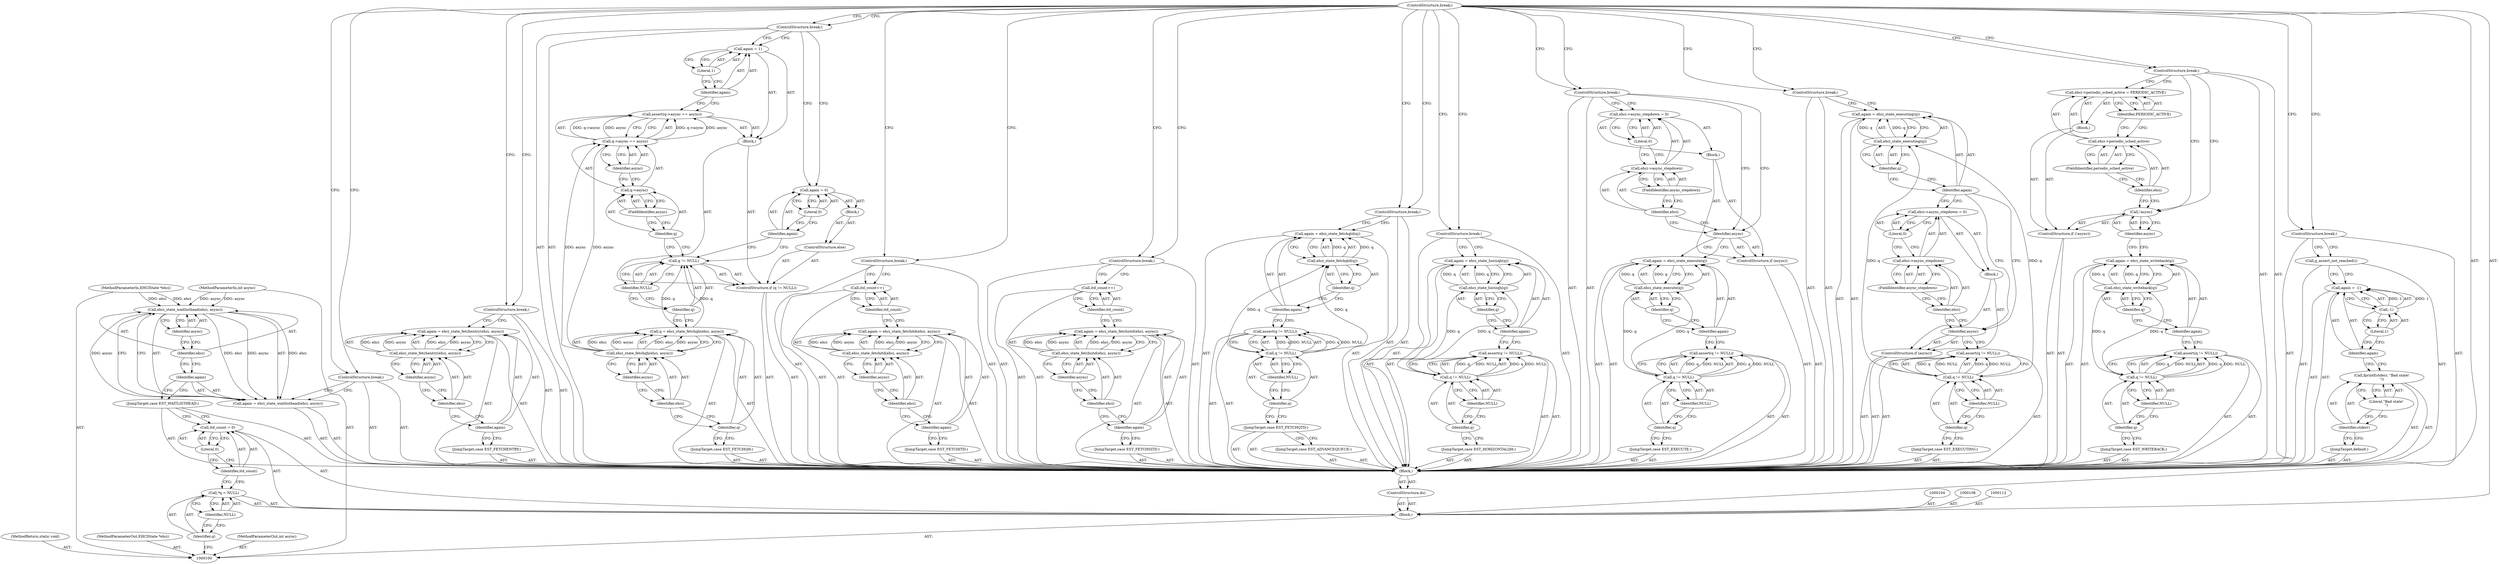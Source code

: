 digraph "0_qemu_1ae3f2f178087711f9591350abad133525ba93f2" {
"1000260" [label="(MethodReturn,static void)"];
"1000101" [label="(MethodParameterIn,EHCIState *ehci)"];
"1000358" [label="(MethodParameterOut,EHCIState *ehci)"];
"1000102" [label="(MethodParameterIn,int async)"];
"1000359" [label="(MethodParameterOut,int async)"];
"1000121" [label="(ControlStructure,break;)"];
"1000122" [label="(JumpTarget,case EST_FETCHENTRY:)"];
"1000123" [label="(Call,again = ehci_state_fetchentry(ehci, async))"];
"1000124" [label="(Identifier,again)"];
"1000125" [label="(Call,ehci_state_fetchentry(ehci, async))"];
"1000126" [label="(Identifier,ehci)"];
"1000127" [label="(Identifier,async)"];
"1000128" [label="(ControlStructure,break;)"];
"1000129" [label="(JumpTarget,case EST_FETCHQH:)"];
"1000130" [label="(Call,q = ehci_state_fetchqh(ehci, async))"];
"1000131" [label="(Identifier,q)"];
"1000132" [label="(Call,ehci_state_fetchqh(ehci, async))"];
"1000133" [label="(Identifier,ehci)"];
"1000134" [label="(Identifier,async)"];
"1000135" [label="(ControlStructure,if (q != NULL))"];
"1000136" [label="(Call,q != NULL)"];
"1000137" [label="(Identifier,q)"];
"1000138" [label="(Identifier,NULL)"];
"1000139" [label="(Block,)"];
"1000140" [label="(Call,assert(q->async == async))"];
"1000141" [label="(Call,q->async == async)"];
"1000142" [label="(Call,q->async)"];
"1000143" [label="(Identifier,q)"];
"1000144" [label="(FieldIdentifier,async)"];
"1000145" [label="(Identifier,async)"];
"1000103" [label="(Block,)"];
"1000146" [label="(Call,again = 1)"];
"1000147" [label="(Identifier,again)"];
"1000148" [label="(Literal,1)"];
"1000149" [label="(ControlStructure,else)"];
"1000150" [label="(Block,)"];
"1000151" [label="(Call,again = 0)"];
"1000152" [label="(Identifier,again)"];
"1000153" [label="(Literal,0)"];
"1000154" [label="(ControlStructure,break;)"];
"1000155" [label="(JumpTarget,case EST_FETCHITD:)"];
"1000156" [label="(Call,again = ehci_state_fetchitd(ehci, async))"];
"1000157" [label="(Identifier,again)"];
"1000158" [label="(Call,ehci_state_fetchitd(ehci, async))"];
"1000159" [label="(Identifier,ehci)"];
"1000160" [label="(Identifier,async)"];
"1000161" [label="(Call,itd_count++)"];
"1000162" [label="(Identifier,itd_count)"];
"1000105" [label="(Call,*q = NULL)"];
"1000106" [label="(Identifier,q)"];
"1000107" [label="(Identifier,NULL)"];
"1000163" [label="(ControlStructure,break;)"];
"1000164" [label="(JumpTarget,case EST_FETCHSITD:)"];
"1000165" [label="(Call,again = ehci_state_fetchsitd(ehci, async))"];
"1000166" [label="(Identifier,again)"];
"1000167" [label="(Call,ehci_state_fetchsitd(ehci, async))"];
"1000168" [label="(Identifier,ehci)"];
"1000169" [label="(Identifier,async)"];
"1000170" [label="(Call,itd_count++)"];
"1000171" [label="(Identifier,itd_count)"];
"1000172" [label="(ControlStructure,break;)"];
"1000173" [label="(JumpTarget,case EST_ADVANCEQUEUE:)"];
"1000174" [label="(JumpTarget,case EST_FETCHQTD:)"];
"1000111" [label="(Literal,0)"];
"1000109" [label="(Call,itd_count = 0)"];
"1000110" [label="(Identifier,itd_count)"];
"1000175" [label="(Call,assert(q != NULL))"];
"1000176" [label="(Call,q != NULL)"];
"1000177" [label="(Identifier,q)"];
"1000178" [label="(Identifier,NULL)"];
"1000179" [label="(Call,again = ehci_state_fetchqtd(q))"];
"1000180" [label="(Identifier,again)"];
"1000181" [label="(Call,ehci_state_fetchqtd(q))"];
"1000182" [label="(Identifier,q)"];
"1000183" [label="(ControlStructure,break;)"];
"1000184" [label="(JumpTarget,case EST_HORIZONTALQH:)"];
"1000185" [label="(Call,assert(q != NULL))"];
"1000186" [label="(Call,q != NULL)"];
"1000187" [label="(Identifier,q)"];
"1000188" [label="(Identifier,NULL)"];
"1000189" [label="(Call,again = ehci_state_horizqh(q))"];
"1000190" [label="(Identifier,again)"];
"1000191" [label="(Call,ehci_state_horizqh(q))"];
"1000192" [label="(Identifier,q)"];
"1000193" [label="(ControlStructure,break;)"];
"1000194" [label="(JumpTarget,case EST_EXECUTE:)"];
"1000195" [label="(Call,assert(q != NULL))"];
"1000196" [label="(Call,q != NULL)"];
"1000197" [label="(Identifier,q)"];
"1000198" [label="(Identifier,NULL)"];
"1000199" [label="(Call,again = ehci_state_execute(q))"];
"1000200" [label="(Identifier,again)"];
"1000201" [label="(Call,ehci_state_execute(q))"];
"1000202" [label="(Identifier,q)"];
"1000203" [label="(ControlStructure,if (async))"];
"1000204" [label="(Identifier,async)"];
"1000205" [label="(Block,)"];
"1000206" [label="(Call,ehci->async_stepdown = 0)"];
"1000207" [label="(Call,ehci->async_stepdown)"];
"1000208" [label="(Identifier,ehci)"];
"1000209" [label="(FieldIdentifier,async_stepdown)"];
"1000210" [label="(Literal,0)"];
"1000211" [label="(ControlStructure,break;)"];
"1000212" [label="(JumpTarget,case EST_EXECUTING:)"];
"1000213" [label="(Call,assert(q != NULL))"];
"1000214" [label="(Call,q != NULL)"];
"1000215" [label="(Identifier,q)"];
"1000216" [label="(Identifier,NULL)"];
"1000217" [label="(ControlStructure,if (async))"];
"1000218" [label="(Identifier,async)"];
"1000219" [label="(Block,)"];
"1000220" [label="(Call,ehci->async_stepdown = 0)"];
"1000221" [label="(Call,ehci->async_stepdown)"];
"1000222" [label="(Identifier,ehci)"];
"1000223" [label="(FieldIdentifier,async_stepdown)"];
"1000224" [label="(Literal,0)"];
"1000225" [label="(Call,again = ehci_state_executing(q))"];
"1000226" [label="(Identifier,again)"];
"1000227" [label="(Call,ehci_state_executing(q))"];
"1000228" [label="(Identifier,q)"];
"1000229" [label="(ControlStructure,break;)"];
"1000230" [label="(JumpTarget,case EST_WRITEBACK:)"];
"1000231" [label="(Call,assert(q != NULL))"];
"1000232" [label="(Call,q != NULL)"];
"1000233" [label="(Identifier,q)"];
"1000234" [label="(Identifier,NULL)"];
"1000235" [label="(Call,again = ehci_state_writeback(q))"];
"1000236" [label="(Identifier,again)"];
"1000237" [label="(Call,ehci_state_writeback(q))"];
"1000238" [label="(Identifier,q)"];
"1000239" [label="(ControlStructure,if (!async))"];
"1000240" [label="(Call,!async)"];
"1000241" [label="(Identifier,async)"];
"1000242" [label="(Block,)"];
"1000243" [label="(Call,ehci->periodic_sched_active = PERIODIC_ACTIVE)"];
"1000244" [label="(Call,ehci->periodic_sched_active)"];
"1000245" [label="(Identifier,ehci)"];
"1000246" [label="(FieldIdentifier,periodic_sched_active)"];
"1000247" [label="(Identifier,PERIODIC_ACTIVE)"];
"1000113" [label="(ControlStructure,do)"];
"1000114" [label="(Block,)"];
"1000248" [label="(ControlStructure,break;)"];
"1000249" [label="(JumpTarget,default:)"];
"1000250" [label="(Call,fprintf(stderr, \"Bad state!\n\"))"];
"1000251" [label="(Identifier,stderr)"];
"1000252" [label="(Literal,\"Bad state!\n\")"];
"1000253" [label="(Call,again = -1)"];
"1000254" [label="(Identifier,again)"];
"1000255" [label="(Call,-1)"];
"1000256" [label="(Literal,1)"];
"1000257" [label="(Call,g_assert_not_reached())"];
"1000258" [label="(ControlStructure,break;)"];
"1000115" [label="(JumpTarget,case EST_WAITLISTHEAD:)"];
"1000259" [label="(ControlStructure,break;)"];
"1000116" [label="(Call,again = ehci_state_waitlisthead(ehci, async))"];
"1000117" [label="(Identifier,again)"];
"1000118" [label="(Call,ehci_state_waitlisthead(ehci, async))"];
"1000119" [label="(Identifier,ehci)"];
"1000120" [label="(Identifier,async)"];
"1000260" -> "1000100"  [label="AST: "];
"1000101" -> "1000100"  [label="AST: "];
"1000101" -> "1000118"  [label="DDG: ehci"];
"1000358" -> "1000100"  [label="AST: "];
"1000102" -> "1000100"  [label="AST: "];
"1000102" -> "1000118"  [label="DDG: async"];
"1000359" -> "1000100"  [label="AST: "];
"1000121" -> "1000114"  [label="AST: "];
"1000121" -> "1000116"  [label="CFG: "];
"1000259" -> "1000121"  [label="CFG: "];
"1000122" -> "1000114"  [label="AST: "];
"1000124" -> "1000122"  [label="CFG: "];
"1000123" -> "1000114"  [label="AST: "];
"1000123" -> "1000125"  [label="CFG: "];
"1000124" -> "1000123"  [label="AST: "];
"1000125" -> "1000123"  [label="AST: "];
"1000128" -> "1000123"  [label="CFG: "];
"1000125" -> "1000123"  [label="DDG: ehci"];
"1000125" -> "1000123"  [label="DDG: async"];
"1000124" -> "1000123"  [label="AST: "];
"1000124" -> "1000122"  [label="CFG: "];
"1000126" -> "1000124"  [label="CFG: "];
"1000125" -> "1000123"  [label="AST: "];
"1000125" -> "1000127"  [label="CFG: "];
"1000126" -> "1000125"  [label="AST: "];
"1000127" -> "1000125"  [label="AST: "];
"1000123" -> "1000125"  [label="CFG: "];
"1000125" -> "1000123"  [label="DDG: ehci"];
"1000125" -> "1000123"  [label="DDG: async"];
"1000126" -> "1000125"  [label="AST: "];
"1000126" -> "1000124"  [label="CFG: "];
"1000127" -> "1000126"  [label="CFG: "];
"1000127" -> "1000125"  [label="AST: "];
"1000127" -> "1000126"  [label="CFG: "];
"1000125" -> "1000127"  [label="CFG: "];
"1000128" -> "1000114"  [label="AST: "];
"1000128" -> "1000123"  [label="CFG: "];
"1000259" -> "1000128"  [label="CFG: "];
"1000129" -> "1000114"  [label="AST: "];
"1000131" -> "1000129"  [label="CFG: "];
"1000130" -> "1000114"  [label="AST: "];
"1000130" -> "1000132"  [label="CFG: "];
"1000131" -> "1000130"  [label="AST: "];
"1000132" -> "1000130"  [label="AST: "];
"1000137" -> "1000130"  [label="CFG: "];
"1000132" -> "1000130"  [label="DDG: ehci"];
"1000132" -> "1000130"  [label="DDG: async"];
"1000130" -> "1000136"  [label="DDG: q"];
"1000131" -> "1000130"  [label="AST: "];
"1000131" -> "1000129"  [label="CFG: "];
"1000133" -> "1000131"  [label="CFG: "];
"1000132" -> "1000130"  [label="AST: "];
"1000132" -> "1000134"  [label="CFG: "];
"1000133" -> "1000132"  [label="AST: "];
"1000134" -> "1000132"  [label="AST: "];
"1000130" -> "1000132"  [label="CFG: "];
"1000132" -> "1000130"  [label="DDG: ehci"];
"1000132" -> "1000130"  [label="DDG: async"];
"1000132" -> "1000141"  [label="DDG: async"];
"1000133" -> "1000132"  [label="AST: "];
"1000133" -> "1000131"  [label="CFG: "];
"1000134" -> "1000133"  [label="CFG: "];
"1000134" -> "1000132"  [label="AST: "];
"1000134" -> "1000133"  [label="CFG: "];
"1000132" -> "1000134"  [label="CFG: "];
"1000135" -> "1000114"  [label="AST: "];
"1000136" -> "1000135"  [label="AST: "];
"1000139" -> "1000135"  [label="AST: "];
"1000149" -> "1000135"  [label="AST: "];
"1000136" -> "1000135"  [label="AST: "];
"1000136" -> "1000138"  [label="CFG: "];
"1000137" -> "1000136"  [label="AST: "];
"1000138" -> "1000136"  [label="AST: "];
"1000143" -> "1000136"  [label="CFG: "];
"1000152" -> "1000136"  [label="CFG: "];
"1000130" -> "1000136"  [label="DDG: q"];
"1000137" -> "1000136"  [label="AST: "];
"1000137" -> "1000130"  [label="CFG: "];
"1000138" -> "1000137"  [label="CFG: "];
"1000138" -> "1000136"  [label="AST: "];
"1000138" -> "1000137"  [label="CFG: "];
"1000136" -> "1000138"  [label="CFG: "];
"1000139" -> "1000135"  [label="AST: "];
"1000140" -> "1000139"  [label="AST: "];
"1000146" -> "1000139"  [label="AST: "];
"1000140" -> "1000139"  [label="AST: "];
"1000140" -> "1000141"  [label="CFG: "];
"1000141" -> "1000140"  [label="AST: "];
"1000147" -> "1000140"  [label="CFG: "];
"1000141" -> "1000140"  [label="DDG: q->async"];
"1000141" -> "1000140"  [label="DDG: async"];
"1000141" -> "1000140"  [label="AST: "];
"1000141" -> "1000145"  [label="CFG: "];
"1000142" -> "1000141"  [label="AST: "];
"1000145" -> "1000141"  [label="AST: "];
"1000140" -> "1000141"  [label="CFG: "];
"1000141" -> "1000140"  [label="DDG: q->async"];
"1000141" -> "1000140"  [label="DDG: async"];
"1000132" -> "1000141"  [label="DDG: async"];
"1000142" -> "1000141"  [label="AST: "];
"1000142" -> "1000144"  [label="CFG: "];
"1000143" -> "1000142"  [label="AST: "];
"1000144" -> "1000142"  [label="AST: "];
"1000145" -> "1000142"  [label="CFG: "];
"1000143" -> "1000142"  [label="AST: "];
"1000143" -> "1000136"  [label="CFG: "];
"1000144" -> "1000143"  [label="CFG: "];
"1000144" -> "1000142"  [label="AST: "];
"1000144" -> "1000143"  [label="CFG: "];
"1000142" -> "1000144"  [label="CFG: "];
"1000145" -> "1000141"  [label="AST: "];
"1000145" -> "1000142"  [label="CFG: "];
"1000141" -> "1000145"  [label="CFG: "];
"1000103" -> "1000100"  [label="AST: "];
"1000104" -> "1000103"  [label="AST: "];
"1000105" -> "1000103"  [label="AST: "];
"1000108" -> "1000103"  [label="AST: "];
"1000109" -> "1000103"  [label="AST: "];
"1000112" -> "1000103"  [label="AST: "];
"1000113" -> "1000103"  [label="AST: "];
"1000259" -> "1000103"  [label="AST: "];
"1000146" -> "1000139"  [label="AST: "];
"1000146" -> "1000148"  [label="CFG: "];
"1000147" -> "1000146"  [label="AST: "];
"1000148" -> "1000146"  [label="AST: "];
"1000154" -> "1000146"  [label="CFG: "];
"1000147" -> "1000146"  [label="AST: "];
"1000147" -> "1000140"  [label="CFG: "];
"1000148" -> "1000147"  [label="CFG: "];
"1000148" -> "1000146"  [label="AST: "];
"1000148" -> "1000147"  [label="CFG: "];
"1000146" -> "1000148"  [label="CFG: "];
"1000149" -> "1000135"  [label="AST: "];
"1000150" -> "1000149"  [label="AST: "];
"1000150" -> "1000149"  [label="AST: "];
"1000151" -> "1000150"  [label="AST: "];
"1000151" -> "1000150"  [label="AST: "];
"1000151" -> "1000153"  [label="CFG: "];
"1000152" -> "1000151"  [label="AST: "];
"1000153" -> "1000151"  [label="AST: "];
"1000154" -> "1000151"  [label="CFG: "];
"1000152" -> "1000151"  [label="AST: "];
"1000152" -> "1000136"  [label="CFG: "];
"1000153" -> "1000152"  [label="CFG: "];
"1000153" -> "1000151"  [label="AST: "];
"1000153" -> "1000152"  [label="CFG: "];
"1000151" -> "1000153"  [label="CFG: "];
"1000154" -> "1000114"  [label="AST: "];
"1000154" -> "1000146"  [label="CFG: "];
"1000154" -> "1000151"  [label="CFG: "];
"1000259" -> "1000154"  [label="CFG: "];
"1000155" -> "1000114"  [label="AST: "];
"1000157" -> "1000155"  [label="CFG: "];
"1000156" -> "1000114"  [label="AST: "];
"1000156" -> "1000158"  [label="CFG: "];
"1000157" -> "1000156"  [label="AST: "];
"1000158" -> "1000156"  [label="AST: "];
"1000162" -> "1000156"  [label="CFG: "];
"1000158" -> "1000156"  [label="DDG: ehci"];
"1000158" -> "1000156"  [label="DDG: async"];
"1000157" -> "1000156"  [label="AST: "];
"1000157" -> "1000155"  [label="CFG: "];
"1000159" -> "1000157"  [label="CFG: "];
"1000158" -> "1000156"  [label="AST: "];
"1000158" -> "1000160"  [label="CFG: "];
"1000159" -> "1000158"  [label="AST: "];
"1000160" -> "1000158"  [label="AST: "];
"1000156" -> "1000158"  [label="CFG: "];
"1000158" -> "1000156"  [label="DDG: ehci"];
"1000158" -> "1000156"  [label="DDG: async"];
"1000159" -> "1000158"  [label="AST: "];
"1000159" -> "1000157"  [label="CFG: "];
"1000160" -> "1000159"  [label="CFG: "];
"1000160" -> "1000158"  [label="AST: "];
"1000160" -> "1000159"  [label="CFG: "];
"1000158" -> "1000160"  [label="CFG: "];
"1000161" -> "1000114"  [label="AST: "];
"1000161" -> "1000162"  [label="CFG: "];
"1000162" -> "1000161"  [label="AST: "];
"1000163" -> "1000161"  [label="CFG: "];
"1000162" -> "1000161"  [label="AST: "];
"1000162" -> "1000156"  [label="CFG: "];
"1000161" -> "1000162"  [label="CFG: "];
"1000105" -> "1000103"  [label="AST: "];
"1000105" -> "1000107"  [label="CFG: "];
"1000106" -> "1000105"  [label="AST: "];
"1000107" -> "1000105"  [label="AST: "];
"1000110" -> "1000105"  [label="CFG: "];
"1000106" -> "1000105"  [label="AST: "];
"1000106" -> "1000100"  [label="CFG: "];
"1000107" -> "1000106"  [label="CFG: "];
"1000107" -> "1000105"  [label="AST: "];
"1000107" -> "1000106"  [label="CFG: "];
"1000105" -> "1000107"  [label="CFG: "];
"1000163" -> "1000114"  [label="AST: "];
"1000163" -> "1000161"  [label="CFG: "];
"1000259" -> "1000163"  [label="CFG: "];
"1000164" -> "1000114"  [label="AST: "];
"1000166" -> "1000164"  [label="CFG: "];
"1000165" -> "1000114"  [label="AST: "];
"1000165" -> "1000167"  [label="CFG: "];
"1000166" -> "1000165"  [label="AST: "];
"1000167" -> "1000165"  [label="AST: "];
"1000171" -> "1000165"  [label="CFG: "];
"1000167" -> "1000165"  [label="DDG: ehci"];
"1000167" -> "1000165"  [label="DDG: async"];
"1000166" -> "1000165"  [label="AST: "];
"1000166" -> "1000164"  [label="CFG: "];
"1000168" -> "1000166"  [label="CFG: "];
"1000167" -> "1000165"  [label="AST: "];
"1000167" -> "1000169"  [label="CFG: "];
"1000168" -> "1000167"  [label="AST: "];
"1000169" -> "1000167"  [label="AST: "];
"1000165" -> "1000167"  [label="CFG: "];
"1000167" -> "1000165"  [label="DDG: ehci"];
"1000167" -> "1000165"  [label="DDG: async"];
"1000168" -> "1000167"  [label="AST: "];
"1000168" -> "1000166"  [label="CFG: "];
"1000169" -> "1000168"  [label="CFG: "];
"1000169" -> "1000167"  [label="AST: "];
"1000169" -> "1000168"  [label="CFG: "];
"1000167" -> "1000169"  [label="CFG: "];
"1000170" -> "1000114"  [label="AST: "];
"1000170" -> "1000171"  [label="CFG: "];
"1000171" -> "1000170"  [label="AST: "];
"1000172" -> "1000170"  [label="CFG: "];
"1000171" -> "1000170"  [label="AST: "];
"1000171" -> "1000165"  [label="CFG: "];
"1000170" -> "1000171"  [label="CFG: "];
"1000172" -> "1000114"  [label="AST: "];
"1000172" -> "1000170"  [label="CFG: "];
"1000259" -> "1000172"  [label="CFG: "];
"1000173" -> "1000114"  [label="AST: "];
"1000174" -> "1000173"  [label="CFG: "];
"1000174" -> "1000114"  [label="AST: "];
"1000174" -> "1000173"  [label="CFG: "];
"1000177" -> "1000174"  [label="CFG: "];
"1000111" -> "1000109"  [label="AST: "];
"1000111" -> "1000110"  [label="CFG: "];
"1000109" -> "1000111"  [label="CFG: "];
"1000109" -> "1000103"  [label="AST: "];
"1000109" -> "1000111"  [label="CFG: "];
"1000110" -> "1000109"  [label="AST: "];
"1000111" -> "1000109"  [label="AST: "];
"1000115" -> "1000109"  [label="CFG: "];
"1000110" -> "1000109"  [label="AST: "];
"1000110" -> "1000105"  [label="CFG: "];
"1000111" -> "1000110"  [label="CFG: "];
"1000175" -> "1000114"  [label="AST: "];
"1000175" -> "1000176"  [label="CFG: "];
"1000176" -> "1000175"  [label="AST: "];
"1000180" -> "1000175"  [label="CFG: "];
"1000176" -> "1000175"  [label="DDG: q"];
"1000176" -> "1000175"  [label="DDG: NULL"];
"1000176" -> "1000175"  [label="AST: "];
"1000176" -> "1000178"  [label="CFG: "];
"1000177" -> "1000176"  [label="AST: "];
"1000178" -> "1000176"  [label="AST: "];
"1000175" -> "1000176"  [label="CFG: "];
"1000176" -> "1000175"  [label="DDG: q"];
"1000176" -> "1000175"  [label="DDG: NULL"];
"1000176" -> "1000181"  [label="DDG: q"];
"1000177" -> "1000176"  [label="AST: "];
"1000177" -> "1000174"  [label="CFG: "];
"1000178" -> "1000177"  [label="CFG: "];
"1000178" -> "1000176"  [label="AST: "];
"1000178" -> "1000177"  [label="CFG: "];
"1000176" -> "1000178"  [label="CFG: "];
"1000179" -> "1000114"  [label="AST: "];
"1000179" -> "1000181"  [label="CFG: "];
"1000180" -> "1000179"  [label="AST: "];
"1000181" -> "1000179"  [label="AST: "];
"1000183" -> "1000179"  [label="CFG: "];
"1000181" -> "1000179"  [label="DDG: q"];
"1000180" -> "1000179"  [label="AST: "];
"1000180" -> "1000175"  [label="CFG: "];
"1000182" -> "1000180"  [label="CFG: "];
"1000181" -> "1000179"  [label="AST: "];
"1000181" -> "1000182"  [label="CFG: "];
"1000182" -> "1000181"  [label="AST: "];
"1000179" -> "1000181"  [label="CFG: "];
"1000181" -> "1000179"  [label="DDG: q"];
"1000176" -> "1000181"  [label="DDG: q"];
"1000182" -> "1000181"  [label="AST: "];
"1000182" -> "1000180"  [label="CFG: "];
"1000181" -> "1000182"  [label="CFG: "];
"1000183" -> "1000114"  [label="AST: "];
"1000183" -> "1000179"  [label="CFG: "];
"1000259" -> "1000183"  [label="CFG: "];
"1000184" -> "1000114"  [label="AST: "];
"1000187" -> "1000184"  [label="CFG: "];
"1000185" -> "1000114"  [label="AST: "];
"1000185" -> "1000186"  [label="CFG: "];
"1000186" -> "1000185"  [label="AST: "];
"1000190" -> "1000185"  [label="CFG: "];
"1000186" -> "1000185"  [label="DDG: q"];
"1000186" -> "1000185"  [label="DDG: NULL"];
"1000186" -> "1000185"  [label="AST: "];
"1000186" -> "1000188"  [label="CFG: "];
"1000187" -> "1000186"  [label="AST: "];
"1000188" -> "1000186"  [label="AST: "];
"1000185" -> "1000186"  [label="CFG: "];
"1000186" -> "1000185"  [label="DDG: q"];
"1000186" -> "1000185"  [label="DDG: NULL"];
"1000186" -> "1000191"  [label="DDG: q"];
"1000187" -> "1000186"  [label="AST: "];
"1000187" -> "1000184"  [label="CFG: "];
"1000188" -> "1000187"  [label="CFG: "];
"1000188" -> "1000186"  [label="AST: "];
"1000188" -> "1000187"  [label="CFG: "];
"1000186" -> "1000188"  [label="CFG: "];
"1000189" -> "1000114"  [label="AST: "];
"1000189" -> "1000191"  [label="CFG: "];
"1000190" -> "1000189"  [label="AST: "];
"1000191" -> "1000189"  [label="AST: "];
"1000193" -> "1000189"  [label="CFG: "];
"1000191" -> "1000189"  [label="DDG: q"];
"1000190" -> "1000189"  [label="AST: "];
"1000190" -> "1000185"  [label="CFG: "];
"1000192" -> "1000190"  [label="CFG: "];
"1000191" -> "1000189"  [label="AST: "];
"1000191" -> "1000192"  [label="CFG: "];
"1000192" -> "1000191"  [label="AST: "];
"1000189" -> "1000191"  [label="CFG: "];
"1000191" -> "1000189"  [label="DDG: q"];
"1000186" -> "1000191"  [label="DDG: q"];
"1000192" -> "1000191"  [label="AST: "];
"1000192" -> "1000190"  [label="CFG: "];
"1000191" -> "1000192"  [label="CFG: "];
"1000193" -> "1000114"  [label="AST: "];
"1000193" -> "1000189"  [label="CFG: "];
"1000259" -> "1000193"  [label="CFG: "];
"1000194" -> "1000114"  [label="AST: "];
"1000197" -> "1000194"  [label="CFG: "];
"1000195" -> "1000114"  [label="AST: "];
"1000195" -> "1000196"  [label="CFG: "];
"1000196" -> "1000195"  [label="AST: "];
"1000200" -> "1000195"  [label="CFG: "];
"1000196" -> "1000195"  [label="DDG: q"];
"1000196" -> "1000195"  [label="DDG: NULL"];
"1000196" -> "1000195"  [label="AST: "];
"1000196" -> "1000198"  [label="CFG: "];
"1000197" -> "1000196"  [label="AST: "];
"1000198" -> "1000196"  [label="AST: "];
"1000195" -> "1000196"  [label="CFG: "];
"1000196" -> "1000195"  [label="DDG: q"];
"1000196" -> "1000195"  [label="DDG: NULL"];
"1000196" -> "1000201"  [label="DDG: q"];
"1000197" -> "1000196"  [label="AST: "];
"1000197" -> "1000194"  [label="CFG: "];
"1000198" -> "1000197"  [label="CFG: "];
"1000198" -> "1000196"  [label="AST: "];
"1000198" -> "1000197"  [label="CFG: "];
"1000196" -> "1000198"  [label="CFG: "];
"1000199" -> "1000114"  [label="AST: "];
"1000199" -> "1000201"  [label="CFG: "];
"1000200" -> "1000199"  [label="AST: "];
"1000201" -> "1000199"  [label="AST: "];
"1000204" -> "1000199"  [label="CFG: "];
"1000201" -> "1000199"  [label="DDG: q"];
"1000200" -> "1000199"  [label="AST: "];
"1000200" -> "1000195"  [label="CFG: "];
"1000202" -> "1000200"  [label="CFG: "];
"1000201" -> "1000199"  [label="AST: "];
"1000201" -> "1000202"  [label="CFG: "];
"1000202" -> "1000201"  [label="AST: "];
"1000199" -> "1000201"  [label="CFG: "];
"1000201" -> "1000199"  [label="DDG: q"];
"1000196" -> "1000201"  [label="DDG: q"];
"1000202" -> "1000201"  [label="AST: "];
"1000202" -> "1000200"  [label="CFG: "];
"1000201" -> "1000202"  [label="CFG: "];
"1000203" -> "1000114"  [label="AST: "];
"1000204" -> "1000203"  [label="AST: "];
"1000205" -> "1000203"  [label="AST: "];
"1000204" -> "1000203"  [label="AST: "];
"1000204" -> "1000199"  [label="CFG: "];
"1000208" -> "1000204"  [label="CFG: "];
"1000211" -> "1000204"  [label="CFG: "];
"1000205" -> "1000203"  [label="AST: "];
"1000206" -> "1000205"  [label="AST: "];
"1000206" -> "1000205"  [label="AST: "];
"1000206" -> "1000210"  [label="CFG: "];
"1000207" -> "1000206"  [label="AST: "];
"1000210" -> "1000206"  [label="AST: "];
"1000211" -> "1000206"  [label="CFG: "];
"1000207" -> "1000206"  [label="AST: "];
"1000207" -> "1000209"  [label="CFG: "];
"1000208" -> "1000207"  [label="AST: "];
"1000209" -> "1000207"  [label="AST: "];
"1000210" -> "1000207"  [label="CFG: "];
"1000208" -> "1000207"  [label="AST: "];
"1000208" -> "1000204"  [label="CFG: "];
"1000209" -> "1000208"  [label="CFG: "];
"1000209" -> "1000207"  [label="AST: "];
"1000209" -> "1000208"  [label="CFG: "];
"1000207" -> "1000209"  [label="CFG: "];
"1000210" -> "1000206"  [label="AST: "];
"1000210" -> "1000207"  [label="CFG: "];
"1000206" -> "1000210"  [label="CFG: "];
"1000211" -> "1000114"  [label="AST: "];
"1000211" -> "1000206"  [label="CFG: "];
"1000211" -> "1000204"  [label="CFG: "];
"1000259" -> "1000211"  [label="CFG: "];
"1000212" -> "1000114"  [label="AST: "];
"1000215" -> "1000212"  [label="CFG: "];
"1000213" -> "1000114"  [label="AST: "];
"1000213" -> "1000214"  [label="CFG: "];
"1000214" -> "1000213"  [label="AST: "];
"1000218" -> "1000213"  [label="CFG: "];
"1000214" -> "1000213"  [label="DDG: q"];
"1000214" -> "1000213"  [label="DDG: NULL"];
"1000214" -> "1000213"  [label="AST: "];
"1000214" -> "1000216"  [label="CFG: "];
"1000215" -> "1000214"  [label="AST: "];
"1000216" -> "1000214"  [label="AST: "];
"1000213" -> "1000214"  [label="CFG: "];
"1000214" -> "1000213"  [label="DDG: q"];
"1000214" -> "1000213"  [label="DDG: NULL"];
"1000214" -> "1000227"  [label="DDG: q"];
"1000215" -> "1000214"  [label="AST: "];
"1000215" -> "1000212"  [label="CFG: "];
"1000216" -> "1000215"  [label="CFG: "];
"1000216" -> "1000214"  [label="AST: "];
"1000216" -> "1000215"  [label="CFG: "];
"1000214" -> "1000216"  [label="CFG: "];
"1000217" -> "1000114"  [label="AST: "];
"1000218" -> "1000217"  [label="AST: "];
"1000219" -> "1000217"  [label="AST: "];
"1000218" -> "1000217"  [label="AST: "];
"1000218" -> "1000213"  [label="CFG: "];
"1000222" -> "1000218"  [label="CFG: "];
"1000226" -> "1000218"  [label="CFG: "];
"1000219" -> "1000217"  [label="AST: "];
"1000220" -> "1000219"  [label="AST: "];
"1000220" -> "1000219"  [label="AST: "];
"1000220" -> "1000224"  [label="CFG: "];
"1000221" -> "1000220"  [label="AST: "];
"1000224" -> "1000220"  [label="AST: "];
"1000226" -> "1000220"  [label="CFG: "];
"1000221" -> "1000220"  [label="AST: "];
"1000221" -> "1000223"  [label="CFG: "];
"1000222" -> "1000221"  [label="AST: "];
"1000223" -> "1000221"  [label="AST: "];
"1000224" -> "1000221"  [label="CFG: "];
"1000222" -> "1000221"  [label="AST: "];
"1000222" -> "1000218"  [label="CFG: "];
"1000223" -> "1000222"  [label="CFG: "];
"1000223" -> "1000221"  [label="AST: "];
"1000223" -> "1000222"  [label="CFG: "];
"1000221" -> "1000223"  [label="CFG: "];
"1000224" -> "1000220"  [label="AST: "];
"1000224" -> "1000221"  [label="CFG: "];
"1000220" -> "1000224"  [label="CFG: "];
"1000225" -> "1000114"  [label="AST: "];
"1000225" -> "1000227"  [label="CFG: "];
"1000226" -> "1000225"  [label="AST: "];
"1000227" -> "1000225"  [label="AST: "];
"1000229" -> "1000225"  [label="CFG: "];
"1000227" -> "1000225"  [label="DDG: q"];
"1000226" -> "1000225"  [label="AST: "];
"1000226" -> "1000220"  [label="CFG: "];
"1000226" -> "1000218"  [label="CFG: "];
"1000228" -> "1000226"  [label="CFG: "];
"1000227" -> "1000225"  [label="AST: "];
"1000227" -> "1000228"  [label="CFG: "];
"1000228" -> "1000227"  [label="AST: "];
"1000225" -> "1000227"  [label="CFG: "];
"1000227" -> "1000225"  [label="DDG: q"];
"1000214" -> "1000227"  [label="DDG: q"];
"1000228" -> "1000227"  [label="AST: "];
"1000228" -> "1000226"  [label="CFG: "];
"1000227" -> "1000228"  [label="CFG: "];
"1000229" -> "1000114"  [label="AST: "];
"1000229" -> "1000225"  [label="CFG: "];
"1000259" -> "1000229"  [label="CFG: "];
"1000230" -> "1000114"  [label="AST: "];
"1000233" -> "1000230"  [label="CFG: "];
"1000231" -> "1000114"  [label="AST: "];
"1000231" -> "1000232"  [label="CFG: "];
"1000232" -> "1000231"  [label="AST: "];
"1000236" -> "1000231"  [label="CFG: "];
"1000232" -> "1000231"  [label="DDG: q"];
"1000232" -> "1000231"  [label="DDG: NULL"];
"1000232" -> "1000231"  [label="AST: "];
"1000232" -> "1000234"  [label="CFG: "];
"1000233" -> "1000232"  [label="AST: "];
"1000234" -> "1000232"  [label="AST: "];
"1000231" -> "1000232"  [label="CFG: "];
"1000232" -> "1000231"  [label="DDG: q"];
"1000232" -> "1000231"  [label="DDG: NULL"];
"1000232" -> "1000237"  [label="DDG: q"];
"1000233" -> "1000232"  [label="AST: "];
"1000233" -> "1000230"  [label="CFG: "];
"1000234" -> "1000233"  [label="CFG: "];
"1000234" -> "1000232"  [label="AST: "];
"1000234" -> "1000233"  [label="CFG: "];
"1000232" -> "1000234"  [label="CFG: "];
"1000235" -> "1000114"  [label="AST: "];
"1000235" -> "1000237"  [label="CFG: "];
"1000236" -> "1000235"  [label="AST: "];
"1000237" -> "1000235"  [label="AST: "];
"1000241" -> "1000235"  [label="CFG: "];
"1000237" -> "1000235"  [label="DDG: q"];
"1000236" -> "1000235"  [label="AST: "];
"1000236" -> "1000231"  [label="CFG: "];
"1000238" -> "1000236"  [label="CFG: "];
"1000237" -> "1000235"  [label="AST: "];
"1000237" -> "1000238"  [label="CFG: "];
"1000238" -> "1000237"  [label="AST: "];
"1000235" -> "1000237"  [label="CFG: "];
"1000237" -> "1000235"  [label="DDG: q"];
"1000232" -> "1000237"  [label="DDG: q"];
"1000238" -> "1000237"  [label="AST: "];
"1000238" -> "1000236"  [label="CFG: "];
"1000237" -> "1000238"  [label="CFG: "];
"1000239" -> "1000114"  [label="AST: "];
"1000240" -> "1000239"  [label="AST: "];
"1000242" -> "1000239"  [label="AST: "];
"1000240" -> "1000239"  [label="AST: "];
"1000240" -> "1000241"  [label="CFG: "];
"1000241" -> "1000240"  [label="AST: "];
"1000245" -> "1000240"  [label="CFG: "];
"1000248" -> "1000240"  [label="CFG: "];
"1000241" -> "1000240"  [label="AST: "];
"1000241" -> "1000235"  [label="CFG: "];
"1000240" -> "1000241"  [label="CFG: "];
"1000242" -> "1000239"  [label="AST: "];
"1000243" -> "1000242"  [label="AST: "];
"1000243" -> "1000242"  [label="AST: "];
"1000243" -> "1000247"  [label="CFG: "];
"1000244" -> "1000243"  [label="AST: "];
"1000247" -> "1000243"  [label="AST: "];
"1000248" -> "1000243"  [label="CFG: "];
"1000244" -> "1000243"  [label="AST: "];
"1000244" -> "1000246"  [label="CFG: "];
"1000245" -> "1000244"  [label="AST: "];
"1000246" -> "1000244"  [label="AST: "];
"1000247" -> "1000244"  [label="CFG: "];
"1000245" -> "1000244"  [label="AST: "];
"1000245" -> "1000240"  [label="CFG: "];
"1000246" -> "1000245"  [label="CFG: "];
"1000246" -> "1000244"  [label="AST: "];
"1000246" -> "1000245"  [label="CFG: "];
"1000244" -> "1000246"  [label="CFG: "];
"1000247" -> "1000243"  [label="AST: "];
"1000247" -> "1000244"  [label="CFG: "];
"1000243" -> "1000247"  [label="CFG: "];
"1000113" -> "1000103"  [label="AST: "];
"1000114" -> "1000113"  [label="AST: "];
"1000114" -> "1000113"  [label="AST: "];
"1000115" -> "1000114"  [label="AST: "];
"1000116" -> "1000114"  [label="AST: "];
"1000121" -> "1000114"  [label="AST: "];
"1000122" -> "1000114"  [label="AST: "];
"1000123" -> "1000114"  [label="AST: "];
"1000128" -> "1000114"  [label="AST: "];
"1000129" -> "1000114"  [label="AST: "];
"1000130" -> "1000114"  [label="AST: "];
"1000135" -> "1000114"  [label="AST: "];
"1000154" -> "1000114"  [label="AST: "];
"1000155" -> "1000114"  [label="AST: "];
"1000156" -> "1000114"  [label="AST: "];
"1000161" -> "1000114"  [label="AST: "];
"1000163" -> "1000114"  [label="AST: "];
"1000164" -> "1000114"  [label="AST: "];
"1000165" -> "1000114"  [label="AST: "];
"1000170" -> "1000114"  [label="AST: "];
"1000172" -> "1000114"  [label="AST: "];
"1000173" -> "1000114"  [label="AST: "];
"1000174" -> "1000114"  [label="AST: "];
"1000175" -> "1000114"  [label="AST: "];
"1000179" -> "1000114"  [label="AST: "];
"1000183" -> "1000114"  [label="AST: "];
"1000184" -> "1000114"  [label="AST: "];
"1000185" -> "1000114"  [label="AST: "];
"1000189" -> "1000114"  [label="AST: "];
"1000193" -> "1000114"  [label="AST: "];
"1000194" -> "1000114"  [label="AST: "];
"1000195" -> "1000114"  [label="AST: "];
"1000199" -> "1000114"  [label="AST: "];
"1000203" -> "1000114"  [label="AST: "];
"1000211" -> "1000114"  [label="AST: "];
"1000212" -> "1000114"  [label="AST: "];
"1000213" -> "1000114"  [label="AST: "];
"1000217" -> "1000114"  [label="AST: "];
"1000225" -> "1000114"  [label="AST: "];
"1000229" -> "1000114"  [label="AST: "];
"1000230" -> "1000114"  [label="AST: "];
"1000231" -> "1000114"  [label="AST: "];
"1000235" -> "1000114"  [label="AST: "];
"1000239" -> "1000114"  [label="AST: "];
"1000248" -> "1000114"  [label="AST: "];
"1000249" -> "1000114"  [label="AST: "];
"1000250" -> "1000114"  [label="AST: "];
"1000253" -> "1000114"  [label="AST: "];
"1000257" -> "1000114"  [label="AST: "];
"1000258" -> "1000114"  [label="AST: "];
"1000248" -> "1000114"  [label="AST: "];
"1000248" -> "1000243"  [label="CFG: "];
"1000248" -> "1000240"  [label="CFG: "];
"1000259" -> "1000248"  [label="CFG: "];
"1000249" -> "1000114"  [label="AST: "];
"1000251" -> "1000249"  [label="CFG: "];
"1000250" -> "1000114"  [label="AST: "];
"1000250" -> "1000252"  [label="CFG: "];
"1000251" -> "1000250"  [label="AST: "];
"1000252" -> "1000250"  [label="AST: "];
"1000254" -> "1000250"  [label="CFG: "];
"1000251" -> "1000250"  [label="AST: "];
"1000251" -> "1000249"  [label="CFG: "];
"1000252" -> "1000251"  [label="CFG: "];
"1000252" -> "1000250"  [label="AST: "];
"1000252" -> "1000251"  [label="CFG: "];
"1000250" -> "1000252"  [label="CFG: "];
"1000253" -> "1000114"  [label="AST: "];
"1000253" -> "1000255"  [label="CFG: "];
"1000254" -> "1000253"  [label="AST: "];
"1000255" -> "1000253"  [label="AST: "];
"1000257" -> "1000253"  [label="CFG: "];
"1000255" -> "1000253"  [label="DDG: 1"];
"1000254" -> "1000253"  [label="AST: "];
"1000254" -> "1000250"  [label="CFG: "];
"1000256" -> "1000254"  [label="CFG: "];
"1000255" -> "1000253"  [label="AST: "];
"1000255" -> "1000256"  [label="CFG: "];
"1000256" -> "1000255"  [label="AST: "];
"1000253" -> "1000255"  [label="CFG: "];
"1000255" -> "1000253"  [label="DDG: 1"];
"1000256" -> "1000255"  [label="AST: "];
"1000256" -> "1000254"  [label="CFG: "];
"1000255" -> "1000256"  [label="CFG: "];
"1000257" -> "1000114"  [label="AST: "];
"1000257" -> "1000253"  [label="CFG: "];
"1000258" -> "1000257"  [label="CFG: "];
"1000258" -> "1000114"  [label="AST: "];
"1000258" -> "1000257"  [label="CFG: "];
"1000259" -> "1000258"  [label="CFG: "];
"1000115" -> "1000114"  [label="AST: "];
"1000115" -> "1000109"  [label="CFG: "];
"1000117" -> "1000115"  [label="CFG: "];
"1000259" -> "1000103"  [label="AST: "];
"1000259" -> "1000121"  [label="CFG: "];
"1000259" -> "1000128"  [label="CFG: "];
"1000259" -> "1000154"  [label="CFG: "];
"1000259" -> "1000163"  [label="CFG: "];
"1000259" -> "1000172"  [label="CFG: "];
"1000259" -> "1000183"  [label="CFG: "];
"1000259" -> "1000193"  [label="CFG: "];
"1000259" -> "1000211"  [label="CFG: "];
"1000259" -> "1000229"  [label="CFG: "];
"1000259" -> "1000248"  [label="CFG: "];
"1000259" -> "1000258"  [label="CFG: "];
"1000116" -> "1000114"  [label="AST: "];
"1000116" -> "1000118"  [label="CFG: "];
"1000117" -> "1000116"  [label="AST: "];
"1000118" -> "1000116"  [label="AST: "];
"1000121" -> "1000116"  [label="CFG: "];
"1000118" -> "1000116"  [label="DDG: ehci"];
"1000118" -> "1000116"  [label="DDG: async"];
"1000117" -> "1000116"  [label="AST: "];
"1000117" -> "1000115"  [label="CFG: "];
"1000119" -> "1000117"  [label="CFG: "];
"1000118" -> "1000116"  [label="AST: "];
"1000118" -> "1000120"  [label="CFG: "];
"1000119" -> "1000118"  [label="AST: "];
"1000120" -> "1000118"  [label="AST: "];
"1000116" -> "1000118"  [label="CFG: "];
"1000118" -> "1000116"  [label="DDG: ehci"];
"1000118" -> "1000116"  [label="DDG: async"];
"1000101" -> "1000118"  [label="DDG: ehci"];
"1000102" -> "1000118"  [label="DDG: async"];
"1000119" -> "1000118"  [label="AST: "];
"1000119" -> "1000117"  [label="CFG: "];
"1000120" -> "1000119"  [label="CFG: "];
"1000120" -> "1000118"  [label="AST: "];
"1000120" -> "1000119"  [label="CFG: "];
"1000118" -> "1000120"  [label="CFG: "];
}
